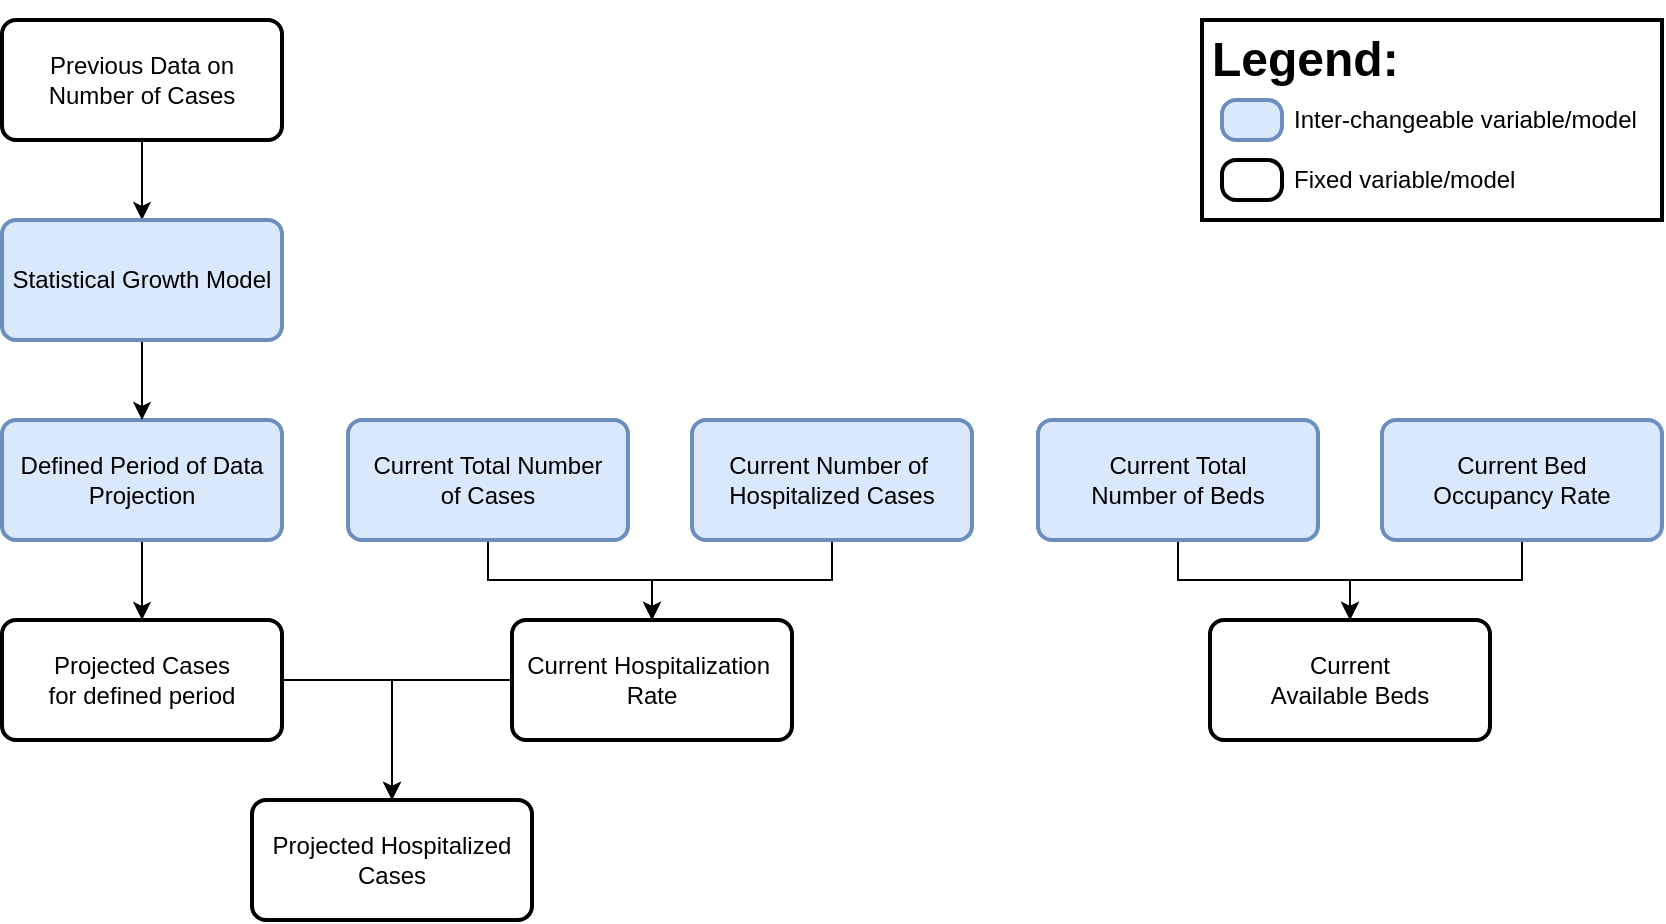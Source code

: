<mxfile version="14.0.1" type="device"><diagram id="2qzRbxCANA7Ym9fFxbxd" name="Page-1"><mxGraphModel dx="1422" dy="762" grid="1" gridSize="10" guides="1" tooltips="1" connect="1" arrows="1" fold="1" page="1" pageScale="1" pageWidth="850" pageHeight="1100" math="0" shadow="0"><root><mxCell id="0"/><mxCell id="1" parent="0"/><mxCell id="RUdwQiIA82vjH-SXFJZY-4" value="" style="edgeStyle=orthogonalEdgeStyle;rounded=0;orthogonalLoop=1;jettySize=auto;html=1;" parent="1" source="RUdwQiIA82vjH-SXFJZY-2" target="RUdwQiIA82vjH-SXFJZY-3" edge="1"><mxGeometry relative="1" as="geometry"/></mxCell><mxCell id="RUdwQiIA82vjH-SXFJZY-2" value="Defined Period of Data Projection" style="rounded=1;whiteSpace=wrap;html=1;absoluteArcSize=1;arcSize=14;strokeWidth=2;fillColor=#dae8fc;strokeColor=#6c8ebf;" parent="1" vertex="1"><mxGeometry x="10" y="240" width="140" height="60" as="geometry"/></mxCell><mxCell id="RUdwQiIA82vjH-SXFJZY-11" value="" style="edgeStyle=orthogonalEdgeStyle;rounded=0;orthogonalLoop=1;jettySize=auto;html=1;exitX=1;exitY=0.5;exitDx=0;exitDy=0;" parent="1" source="RUdwQiIA82vjH-SXFJZY-3" target="RUdwQiIA82vjH-SXFJZY-10" edge="1"><mxGeometry relative="1" as="geometry"/></mxCell><mxCell id="RUdwQiIA82vjH-SXFJZY-3" value="Projected Cases&lt;br&gt;for defined period" style="rounded=1;whiteSpace=wrap;html=1;absoluteArcSize=1;arcSize=14;strokeWidth=2;" parent="1" vertex="1"><mxGeometry x="10" y="340" width="140" height="60" as="geometry"/></mxCell><mxCell id="RUdwQiIA82vjH-SXFJZY-8" value="" style="edgeStyle=orthogonalEdgeStyle;rounded=0;orthogonalLoop=1;jettySize=auto;html=1;" parent="1" source="RUdwQiIA82vjH-SXFJZY-5" target="RUdwQiIA82vjH-SXFJZY-7" edge="1"><mxGeometry relative="1" as="geometry"/></mxCell><mxCell id="RUdwQiIA82vjH-SXFJZY-5" value="Current Total &lt;br&gt;Number of Beds" style="rounded=1;whiteSpace=wrap;html=1;absoluteArcSize=1;arcSize=14;strokeWidth=2;fillColor=#dae8fc;strokeColor=#6c8ebf;" parent="1" vertex="1"><mxGeometry x="528" y="240" width="140" height="60" as="geometry"/></mxCell><mxCell id="RUdwQiIA82vjH-SXFJZY-9" style="edgeStyle=orthogonalEdgeStyle;rounded=0;orthogonalLoop=1;jettySize=auto;html=1;" parent="1" source="RUdwQiIA82vjH-SXFJZY-6" target="RUdwQiIA82vjH-SXFJZY-7" edge="1"><mxGeometry relative="1" as="geometry"/></mxCell><mxCell id="RUdwQiIA82vjH-SXFJZY-6" value="Current Bed &lt;br&gt;Occupancy Rate" style="rounded=1;whiteSpace=wrap;html=1;absoluteArcSize=1;arcSize=14;strokeWidth=2;fillColor=#dae8fc;strokeColor=#6c8ebf;" parent="1" vertex="1"><mxGeometry x="700" y="240" width="140" height="60" as="geometry"/></mxCell><mxCell id="RUdwQiIA82vjH-SXFJZY-7" value="Current &lt;br&gt;Available Beds" style="rounded=1;whiteSpace=wrap;html=1;absoluteArcSize=1;arcSize=14;strokeWidth=2;" parent="1" vertex="1"><mxGeometry x="614" y="340" width="140" height="60" as="geometry"/></mxCell><mxCell id="RUdwQiIA82vjH-SXFJZY-10" value="Projected Hospitalized Cases" style="rounded=1;whiteSpace=wrap;html=1;absoluteArcSize=1;arcSize=14;strokeWidth=2;" parent="1" vertex="1"><mxGeometry x="135" y="430" width="140" height="60" as="geometry"/></mxCell><mxCell id="RUdwQiIA82vjH-SXFJZY-15" value="" style="edgeStyle=orthogonalEdgeStyle;rounded=0;orthogonalLoop=1;jettySize=auto;html=1;" parent="1" source="RUdwQiIA82vjH-SXFJZY-12" target="RUdwQiIA82vjH-SXFJZY-14" edge="1"><mxGeometry relative="1" as="geometry"/></mxCell><mxCell id="RUdwQiIA82vjH-SXFJZY-12" value="Current Total Number&lt;br&gt;of Cases" style="rounded=1;whiteSpace=wrap;html=1;absoluteArcSize=1;arcSize=14;strokeWidth=2;fillColor=#dae8fc;strokeColor=#6c8ebf;" parent="1" vertex="1"><mxGeometry x="183" y="240" width="140" height="60" as="geometry"/></mxCell><mxCell id="RUdwQiIA82vjH-SXFJZY-16" style="edgeStyle=orthogonalEdgeStyle;rounded=0;orthogonalLoop=1;jettySize=auto;html=1;" parent="1" source="RUdwQiIA82vjH-SXFJZY-13" target="RUdwQiIA82vjH-SXFJZY-14" edge="1"><mxGeometry relative="1" as="geometry"/></mxCell><mxCell id="RUdwQiIA82vjH-SXFJZY-13" value="Current Number of&amp;nbsp;&lt;br&gt;Hospitalized Cases" style="rounded=1;whiteSpace=wrap;html=1;absoluteArcSize=1;arcSize=14;strokeWidth=2;fillColor=#dae8fc;strokeColor=#6c8ebf;" parent="1" vertex="1"><mxGeometry x="355" y="240" width="140" height="60" as="geometry"/></mxCell><mxCell id="RUdwQiIA82vjH-SXFJZY-19" style="edgeStyle=orthogonalEdgeStyle;rounded=0;orthogonalLoop=1;jettySize=auto;html=1;entryX=0.5;entryY=0;entryDx=0;entryDy=0;" parent="1" source="RUdwQiIA82vjH-SXFJZY-14" target="RUdwQiIA82vjH-SXFJZY-10" edge="1"><mxGeometry relative="1" as="geometry"><Array as="points"><mxPoint x="205" y="370"/></Array></mxGeometry></mxCell><mxCell id="RUdwQiIA82vjH-SXFJZY-14" value="Current Hospitalization&amp;nbsp;&lt;br&gt;Rate" style="rounded=1;whiteSpace=wrap;html=1;absoluteArcSize=1;arcSize=14;strokeWidth=2;" parent="1" vertex="1"><mxGeometry x="265" y="340" width="140" height="60" as="geometry"/></mxCell><mxCell id="RUdwQiIA82vjH-SXFJZY-22" value="" style="edgeStyle=orthogonalEdgeStyle;rounded=0;orthogonalLoop=1;jettySize=auto;html=1;" parent="1" source="RUdwQiIA82vjH-SXFJZY-17" target="RUdwQiIA82vjH-SXFJZY-20" edge="1"><mxGeometry relative="1" as="geometry"/></mxCell><mxCell id="RUdwQiIA82vjH-SXFJZY-17" value="Previous Data on Number of Cases" style="rounded=1;whiteSpace=wrap;html=1;absoluteArcSize=1;arcSize=14;strokeWidth=2;" parent="1" vertex="1"><mxGeometry x="10" y="40" width="140" height="60" as="geometry"/></mxCell><mxCell id="RUdwQiIA82vjH-SXFJZY-21" value="" style="edgeStyle=orthogonalEdgeStyle;rounded=0;orthogonalLoop=1;jettySize=auto;html=1;" parent="1" source="RUdwQiIA82vjH-SXFJZY-20" target="RUdwQiIA82vjH-SXFJZY-2" edge="1"><mxGeometry relative="1" as="geometry"/></mxCell><mxCell id="RUdwQiIA82vjH-SXFJZY-20" value="Statistical Growth Model" style="rounded=1;whiteSpace=wrap;html=1;absoluteArcSize=1;arcSize=14;strokeWidth=2;fillColor=#dae8fc;strokeColor=#6c8ebf;" parent="1" vertex="1"><mxGeometry x="10" y="140" width="140" height="60" as="geometry"/></mxCell><mxCell id="RUdwQiIA82vjH-SXFJZY-23" value="&lt;h1&gt;Legend:&lt;/h1&gt;&lt;div&gt;&lt;br&gt;&lt;/div&gt;" style="text;html=1;spacing=5;spacingTop=-20;whiteSpace=wrap;overflow=hidden;rounded=0;strokeColor=#000000;strokeWidth=2;" parent="1" vertex="1"><mxGeometry x="610" y="40" width="230" height="100" as="geometry"/></mxCell><mxCell id="RUdwQiIA82vjH-SXFJZY-24" value="" style="rounded=1;whiteSpace=wrap;html=1;absoluteArcSize=1;arcSize=14;strokeWidth=2;fillColor=#dae8fc;strokeColor=#6c8ebf;" parent="1" vertex="1"><mxGeometry x="620" y="80" width="30" height="20" as="geometry"/></mxCell><mxCell id="RUdwQiIA82vjH-SXFJZY-25" value="" style="rounded=1;whiteSpace=wrap;html=1;absoluteArcSize=1;arcSize=14;strokeWidth=2;" parent="1" vertex="1"><mxGeometry x="620" y="110" width="30" height="20" as="geometry"/></mxCell><mxCell id="RUdwQiIA82vjH-SXFJZY-26" value="Inter-changeable variable/model" style="text;html=1;strokeColor=none;fillColor=none;align=left;verticalAlign=middle;whiteSpace=wrap;rounded=0;" parent="1" vertex="1"><mxGeometry x="654" y="80" width="176" height="20" as="geometry"/></mxCell><mxCell id="RUdwQiIA82vjH-SXFJZY-27" value="Fixed variable/model" style="text;html=1;strokeColor=none;fillColor=none;align=left;verticalAlign=middle;whiteSpace=wrap;rounded=0;" parent="1" vertex="1"><mxGeometry x="654" y="110" width="176" height="20" as="geometry"/></mxCell></root></mxGraphModel></diagram></mxfile>